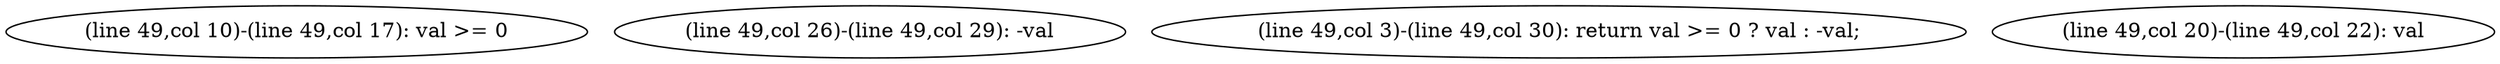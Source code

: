 digraph G {
  1 [ label="(line 49,col 10)-(line 49,col 17): val >= 0" ];
  2 [ label="(line 49,col 26)-(line 49,col 29): -val" ];
  3 [ label="(line 49,col 3)-(line 49,col 30): return val >= 0 ? val : -val;" ];
  4 [ label="(line 49,col 20)-(line 49,col 22): val" ];
}
